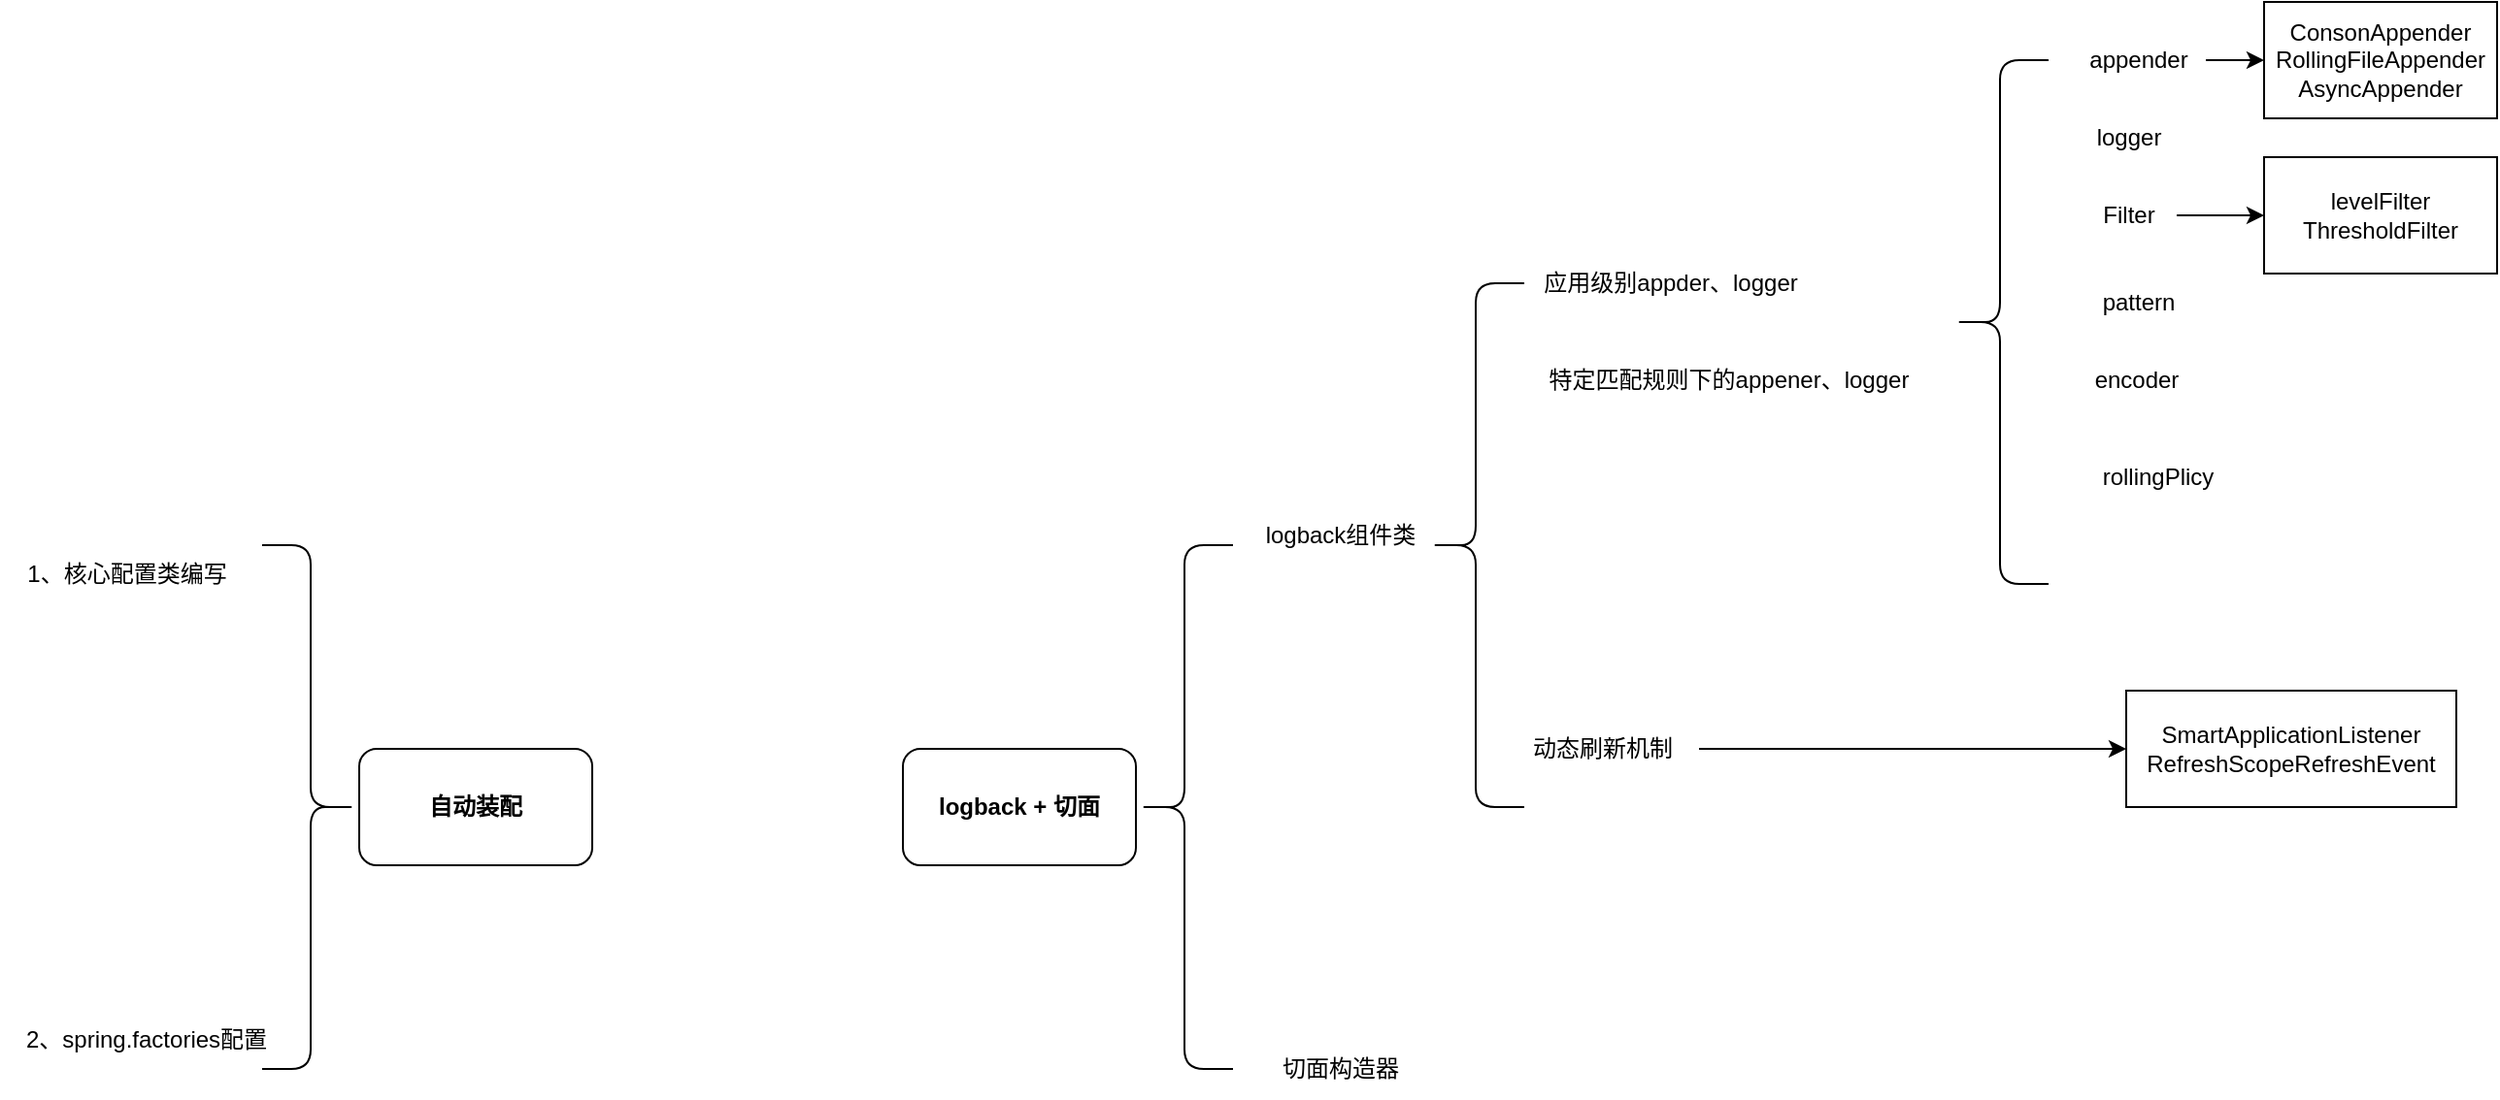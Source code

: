 <mxfile version="20.2.8" type="github">
  <diagram id="We0P9Yvdz7aXGJYwFNje" name="第 1 页">
    <mxGraphModel dx="946" dy="1684" grid="1" gridSize="10" guides="1" tooltips="1" connect="1" arrows="1" fold="1" page="1" pageScale="1" pageWidth="827" pageHeight="1169" math="0" shadow="0">
      <root>
        <mxCell id="0" />
        <mxCell id="1" parent="0" />
        <mxCell id="gKQcDCVPbxFDJmZSGiOZ-1" value="自动装配" style="rounded=1;whiteSpace=wrap;html=1;fontStyle=1" vertex="1" parent="1">
          <mxGeometry x="290" y="175" width="120" height="60" as="geometry" />
        </mxCell>
        <mxCell id="gKQcDCVPbxFDJmZSGiOZ-2" value="logback + 切面" style="rounded=1;whiteSpace=wrap;html=1;fontStyle=1" vertex="1" parent="1">
          <mxGeometry x="570" y="175" width="120" height="60" as="geometry" />
        </mxCell>
        <mxCell id="gKQcDCVPbxFDJmZSGiOZ-4" value="" style="shape=image;html=1;verticalAlign=top;verticalLabelPosition=bottom;labelBackgroundColor=#ffffff;imageAspect=0;aspect=fixed;image=https://cdn3.iconfinder.com/data/icons/user-interface-169/32/plus-128.png" vertex="1" parent="1">
          <mxGeometry x="440" y="163" width="84" height="84" as="geometry" />
        </mxCell>
        <mxCell id="gKQcDCVPbxFDJmZSGiOZ-5" value="" style="shape=curlyBracket;whiteSpace=wrap;html=1;rounded=1;flipH=1;size=0.5;" vertex="1" parent="1">
          <mxGeometry x="240" y="70" width="50" height="270" as="geometry" />
        </mxCell>
        <mxCell id="gKQcDCVPbxFDJmZSGiOZ-7" value="2、spring.factories配置" style="text;html=1;align=center;verticalAlign=middle;resizable=0;points=[];autosize=1;strokeColor=none;fillColor=none;" vertex="1" parent="1">
          <mxGeometry x="105" y="310" width="150" height="30" as="geometry" />
        </mxCell>
        <mxCell id="gKQcDCVPbxFDJmZSGiOZ-8" value="1、核心配置类编写" style="text;html=1;align=center;verticalAlign=middle;resizable=0;points=[];autosize=1;strokeColor=none;fillColor=none;" vertex="1" parent="1">
          <mxGeometry x="105" y="70" width="130" height="30" as="geometry" />
        </mxCell>
        <mxCell id="gKQcDCVPbxFDJmZSGiOZ-13" value="" style="shape=curlyBracket;whiteSpace=wrap;html=1;rounded=1;flipH=1;size=0.5;rotation=-180;" vertex="1" parent="1">
          <mxGeometry x="690" y="70" width="50" height="270" as="geometry" />
        </mxCell>
        <mxCell id="gKQcDCVPbxFDJmZSGiOZ-14" value="logback组件类" style="text;html=1;align=center;verticalAlign=middle;resizable=0;points=[];autosize=1;strokeColor=none;fillColor=none;" vertex="1" parent="1">
          <mxGeometry x="745" y="50" width="100" height="30" as="geometry" />
        </mxCell>
        <mxCell id="gKQcDCVPbxFDJmZSGiOZ-16" value="" style="shape=curlyBracket;whiteSpace=wrap;html=1;rounded=1;flipH=1;size=0.5;rotation=-180;" vertex="1" parent="1">
          <mxGeometry x="840" y="-65" width="50" height="270" as="geometry" />
        </mxCell>
        <mxCell id="gKQcDCVPbxFDJmZSGiOZ-17" value="应用级别appder、logger" style="text;html=1;align=center;verticalAlign=middle;resizable=0;points=[];autosize=1;strokeColor=none;fillColor=none;" vertex="1" parent="1">
          <mxGeometry x="890" y="-80" width="150" height="30" as="geometry" />
        </mxCell>
        <mxCell id="gKQcDCVPbxFDJmZSGiOZ-18" value="特定匹配规则下的appener、logger" style="text;html=1;align=center;verticalAlign=middle;resizable=0;points=[];autosize=1;strokeColor=none;fillColor=none;" vertex="1" parent="1">
          <mxGeometry x="890" y="-30" width="210" height="30" as="geometry" />
        </mxCell>
        <mxCell id="gKQcDCVPbxFDJmZSGiOZ-23" value="" style="edgeStyle=orthogonalEdgeStyle;rounded=0;orthogonalLoop=1;jettySize=auto;html=1;" edge="1" parent="1" source="gKQcDCVPbxFDJmZSGiOZ-19" target="gKQcDCVPbxFDJmZSGiOZ-22">
          <mxGeometry relative="1" as="geometry" />
        </mxCell>
        <mxCell id="gKQcDCVPbxFDJmZSGiOZ-19" value="&amp;nbsp; &amp;nbsp;动态刷新机制" style="text;html=1;align=center;verticalAlign=middle;resizable=0;points=[];autosize=1;strokeColor=none;fillColor=none;" vertex="1" parent="1">
          <mxGeometry x="870" y="160" width="110" height="30" as="geometry" />
        </mxCell>
        <mxCell id="gKQcDCVPbxFDJmZSGiOZ-21" value="切面构造器" style="text;html=1;align=center;verticalAlign=middle;resizable=0;points=[];autosize=1;strokeColor=none;fillColor=none;" vertex="1" parent="1">
          <mxGeometry x="755" y="325" width="80" height="30" as="geometry" />
        </mxCell>
        <mxCell id="gKQcDCVPbxFDJmZSGiOZ-22" value="SmartApplicationListener&lt;br&gt;RefreshScopeRefreshEvent" style="whiteSpace=wrap;html=1;" vertex="1" parent="1">
          <mxGeometry x="1200" y="145" width="170" height="60" as="geometry" />
        </mxCell>
        <mxCell id="gKQcDCVPbxFDJmZSGiOZ-24" value="" style="shape=curlyBracket;whiteSpace=wrap;html=1;rounded=1;flipH=1;size=0.5;rotation=-180;" vertex="1" parent="1">
          <mxGeometry x="1110" y="-180" width="50" height="270" as="geometry" />
        </mxCell>
        <mxCell id="gKQcDCVPbxFDJmZSGiOZ-32" value="" style="edgeStyle=orthogonalEdgeStyle;rounded=0;orthogonalLoop=1;jettySize=auto;html=1;" edge="1" parent="1" source="gKQcDCVPbxFDJmZSGiOZ-25" target="gKQcDCVPbxFDJmZSGiOZ-31">
          <mxGeometry relative="1" as="geometry" />
        </mxCell>
        <mxCell id="gKQcDCVPbxFDJmZSGiOZ-25" value="appender" style="text;html=1;align=center;verticalAlign=middle;resizable=0;points=[];autosize=1;strokeColor=none;fillColor=none;" vertex="1" parent="1">
          <mxGeometry x="1171" y="-195" width="70" height="30" as="geometry" />
        </mxCell>
        <mxCell id="gKQcDCVPbxFDJmZSGiOZ-26" value="logger" style="text;html=1;align=center;verticalAlign=middle;resizable=0;points=[];autosize=1;strokeColor=none;fillColor=none;" vertex="1" parent="1">
          <mxGeometry x="1171" y="-155" width="60" height="30" as="geometry" />
        </mxCell>
        <mxCell id="gKQcDCVPbxFDJmZSGiOZ-30" value="" style="edgeStyle=orthogonalEdgeStyle;rounded=0;orthogonalLoop=1;jettySize=auto;html=1;" edge="1" parent="1" source="gKQcDCVPbxFDJmZSGiOZ-27" target="gKQcDCVPbxFDJmZSGiOZ-29">
          <mxGeometry relative="1" as="geometry" />
        </mxCell>
        <mxCell id="gKQcDCVPbxFDJmZSGiOZ-27" value="Filter" style="text;html=1;align=center;verticalAlign=middle;resizable=0;points=[];autosize=1;strokeColor=none;fillColor=none;" vertex="1" parent="1">
          <mxGeometry x="1176" y="-115" width="50" height="30" as="geometry" />
        </mxCell>
        <mxCell id="gKQcDCVPbxFDJmZSGiOZ-29" value="levelFilter&lt;br&gt;ThresholdFilter" style="whiteSpace=wrap;html=1;" vertex="1" parent="1">
          <mxGeometry x="1271" y="-130" width="120" height="60" as="geometry" />
        </mxCell>
        <mxCell id="gKQcDCVPbxFDJmZSGiOZ-31" value="ConsonAppender&lt;br&gt;RollingFileAppender&lt;br&gt;AsyncAppender" style="whiteSpace=wrap;html=1;" vertex="1" parent="1">
          <mxGeometry x="1271" y="-210" width="120" height="60" as="geometry" />
        </mxCell>
        <mxCell id="gKQcDCVPbxFDJmZSGiOZ-33" value="pattern" style="text;html=1;align=center;verticalAlign=middle;resizable=0;points=[];autosize=1;strokeColor=none;fillColor=none;" vertex="1" parent="1">
          <mxGeometry x="1176" y="-70" width="60" height="30" as="geometry" />
        </mxCell>
        <mxCell id="gKQcDCVPbxFDJmZSGiOZ-34" value="encoder" style="text;html=1;align=center;verticalAlign=middle;resizable=0;points=[];autosize=1;strokeColor=none;fillColor=none;" vertex="1" parent="1">
          <mxGeometry x="1170" y="-30" width="70" height="30" as="geometry" />
        </mxCell>
        <mxCell id="gKQcDCVPbxFDJmZSGiOZ-35" value="rollingPlicy" style="text;html=1;align=center;verticalAlign=middle;resizable=0;points=[];autosize=1;strokeColor=none;fillColor=none;" vertex="1" parent="1">
          <mxGeometry x="1176" y="20" width="80" height="30" as="geometry" />
        </mxCell>
      </root>
    </mxGraphModel>
  </diagram>
</mxfile>
